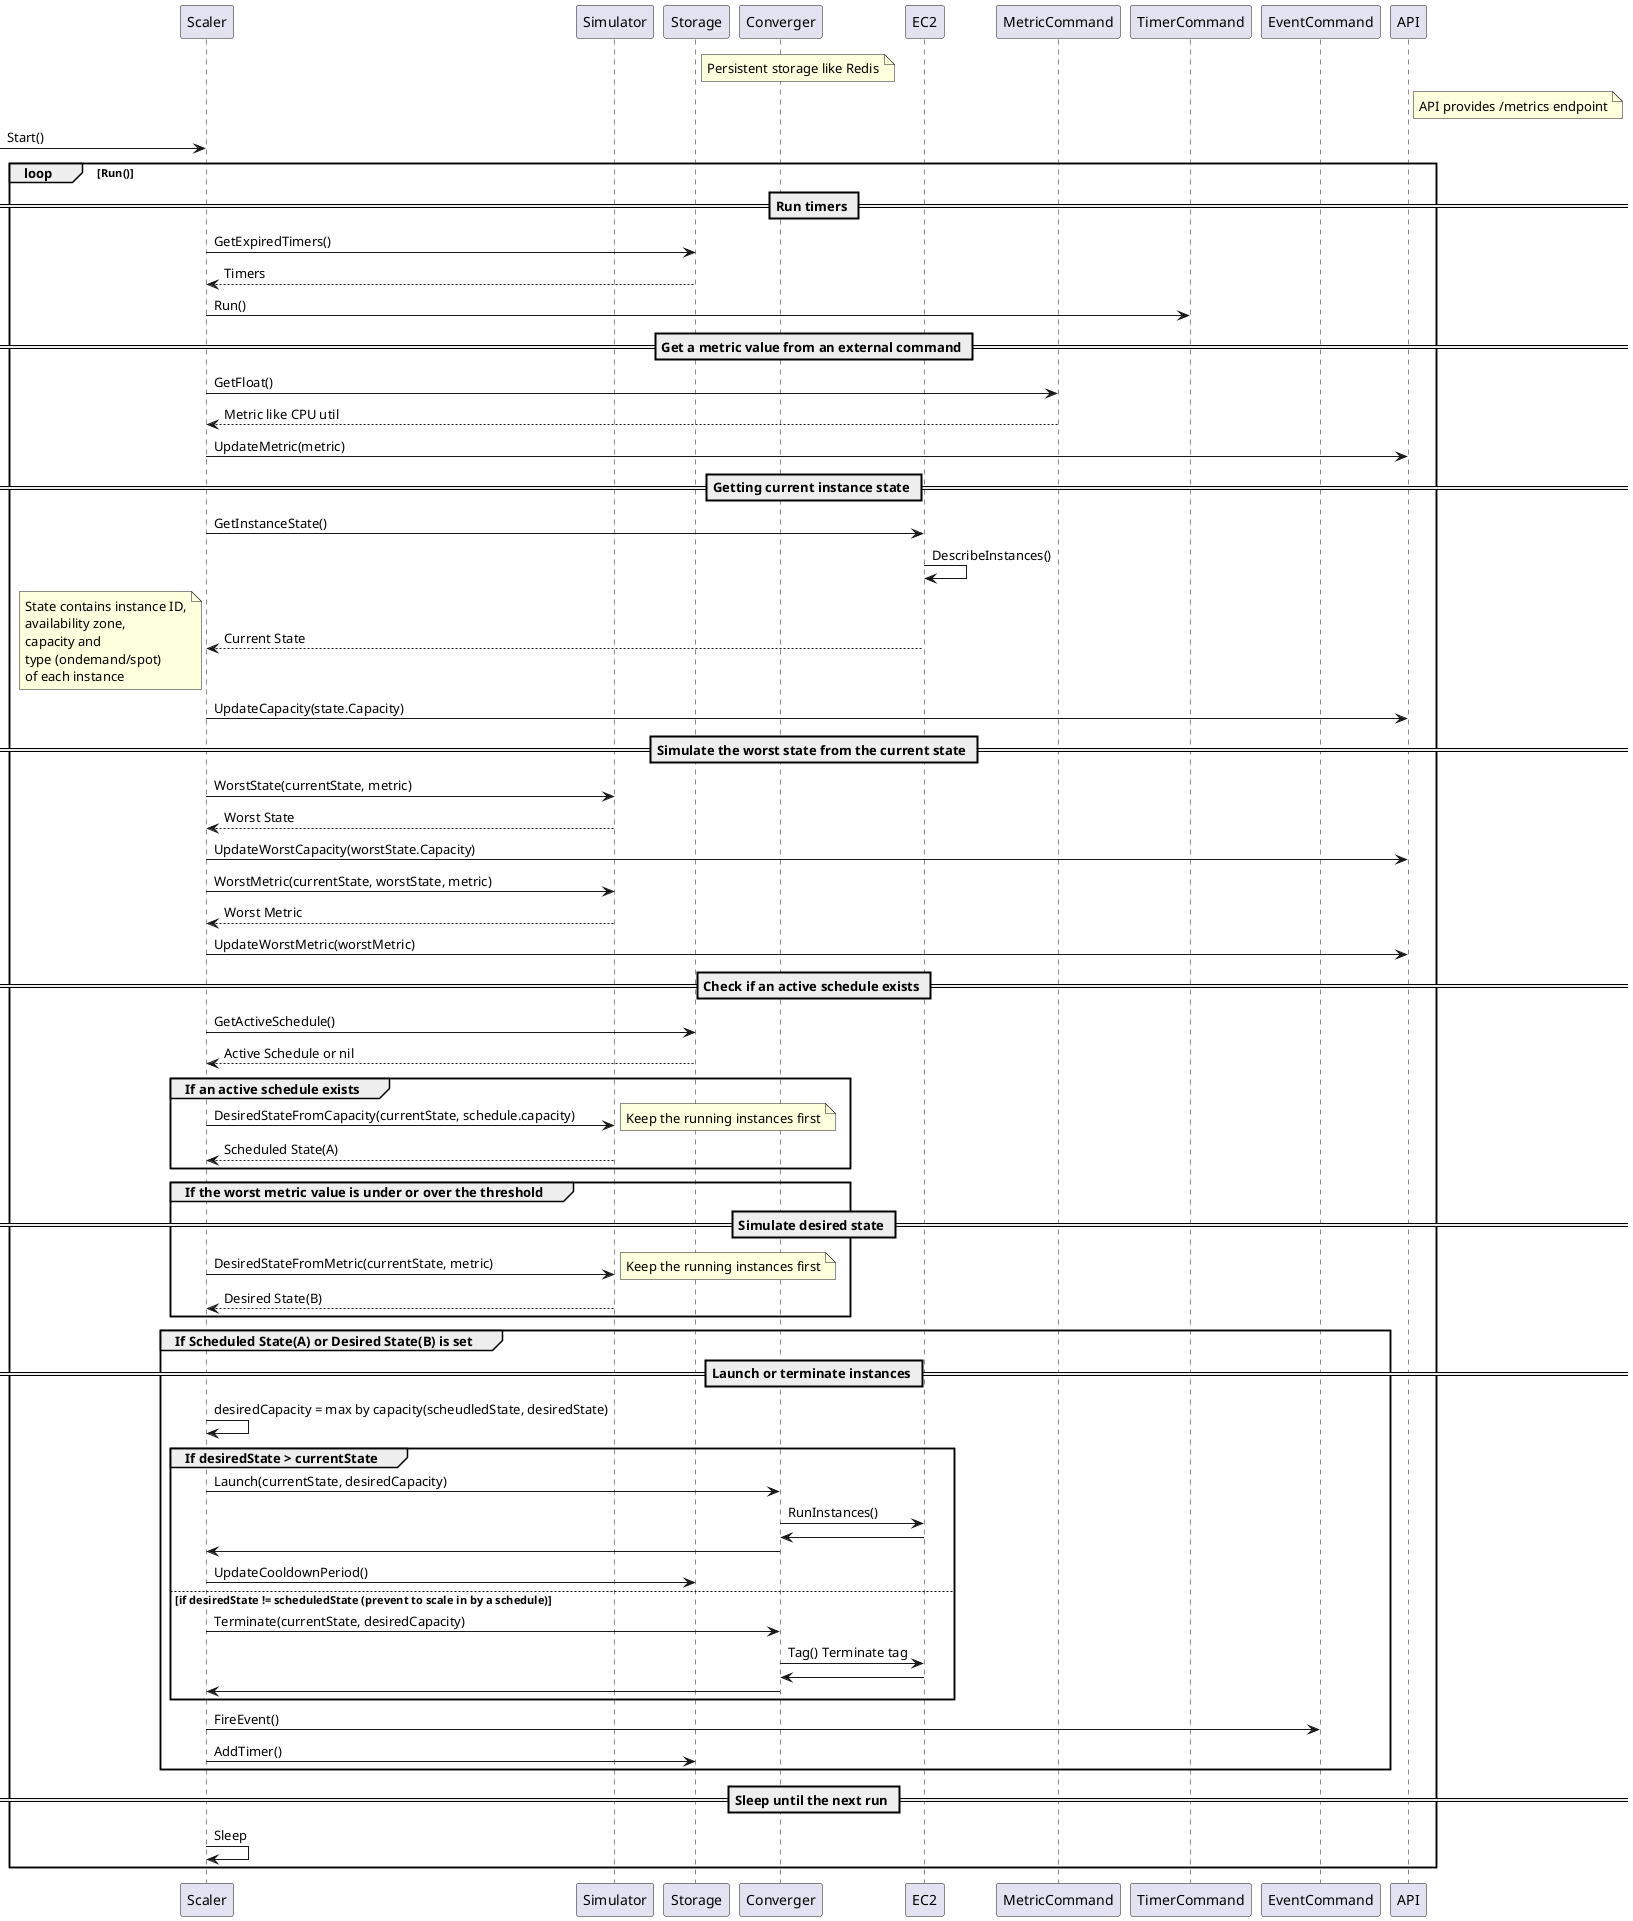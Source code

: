 @startuml Spotscaler

' Participants are sorted by https://gist.github.com/ryotarai/3ad29d5b947ca079ddc03e3a0174cd5d
participant Scaler
participant Simulator
participant Storage
participant Converger
participant EC2
participant MetricCommand
participant TimerCommand
participant EventCommand
participant API

note right of Storage
    Persistent storage like Redis
end note
note right of API
    API provides /metrics endpoint
end note

[-> Scaler: Start()
loop Run()
    == Run timers ==

    Scaler -> Storage: GetExpiredTimers()
    Scaler <-- Storage: Timers
    Scaler -> TimerCommand: Run()

    == Get a metric value from an external command ==

    Scaler -> MetricCommand: GetFloat()
    Scaler <-- MetricCommand: Metric like CPU util
    Scaler -> API: UpdateMetric(metric)

    == Getting current instance state ==

    Scaler -> EC2: GetInstanceState()
        EC2 -> EC2: DescribeInstances()
    Scaler <-- EC2: Current State
    note left
        State contains instance ID,
        availability zone,
        capacity and
        type (ondemand/spot)
        of each instance
    end note

    Scaler -> API: UpdateCapacity(state.Capacity)

    == Simulate the worst state from the current state ==

    Scaler -> Simulator: WorstState(currentState, metric)
    Scaler <-- Simulator: Worst State
    Scaler -> API: UpdateWorstCapacity(worstState.Capacity)

    Scaler -> Simulator: WorstMetric(currentState, worstState, metric)
    Scaler <-- Simulator: Worst Metric
    Scaler -> API: UpdateWorstMetric(worstMetric)

    == Check if an active schedule exists ==

    Scaler -> Storage: GetActiveSchedule()
    Scaler <-- Storage: Active Schedule or nil
    group If an active schedule exists
        Scaler -> Simulator: DesiredStateFromCapacity(currentState, schedule.capacity)
        note right: Keep the running instances first
        Scaler <-- Simulator: Scheduled State(A)
    end

    group If the worst metric value is under or over the threshold
        == Simulate desired state ==
        Scaler -> Simulator: DesiredStateFromMetric(currentState, metric)
        note right: Keep the running instances first
        Scaler <-- Simulator: Desired State(B)
    end

    group If Scheduled State(A) or Desired State(B) is set
        == Launch or terminate instances ==
        Scaler -> Scaler: desiredCapacity = max by capacity(scheudledState, desiredState)
        group If desiredState > currentState
            Scaler -> Converger: Launch(currentState, desiredCapacity)
                Converger -> EC2: RunInstances()
                Converger <- EC2
            Scaler <- Converger
            Scaler -> Storage: UpdateCooldownPeriod()
        else if desiredState != scheduledState (prevent to scale in by a schedule)
            Scaler -> Converger: Terminate(currentState, desiredCapacity)
                Converger -> EC2: Tag() Terminate tag
                Converger <- EC2
            Scaler <- Converger
        end
        Scaler -> EventCommand: FireEvent()
        Scaler -> Storage: AddTimer()
    end

    == Sleep until the next run ==

    Scaler -> Scaler: Sleep
end

@enduml
